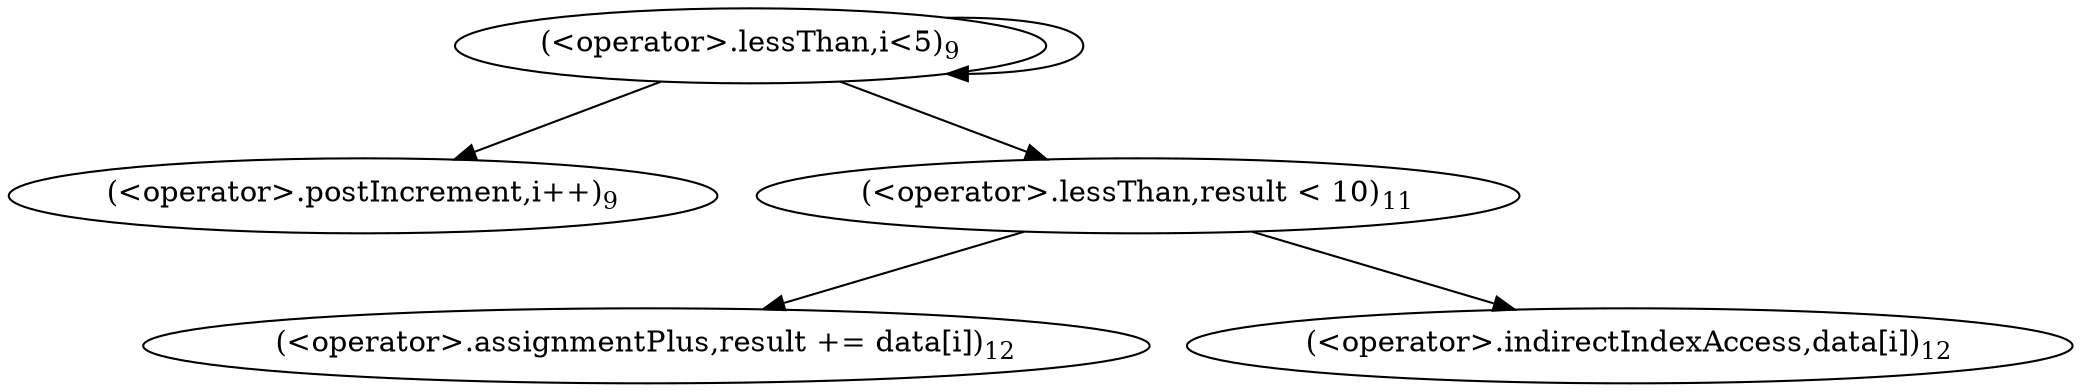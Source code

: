 digraph "main" {  
"30" [label = <(&lt;operator&gt;.lessThan,i&lt;5)<SUB>9</SUB>> ]
"33" [label = <(&lt;operator&gt;.postIncrement,i++)<SUB>9</SUB>> ]
"37" [label = <(&lt;operator&gt;.lessThan,result &lt; 10)<SUB>11</SUB>> ]
"41" [label = <(&lt;operator&gt;.assignmentPlus,result += data[i])<SUB>12</SUB>> ]
"43" [label = <(&lt;operator&gt;.indirectIndexAccess,data[i])<SUB>12</SUB>> ]
  "30" -> "30" 
  "30" -> "33" 
  "30" -> "37" 
  "37" -> "41" 
  "37" -> "43" 
}
